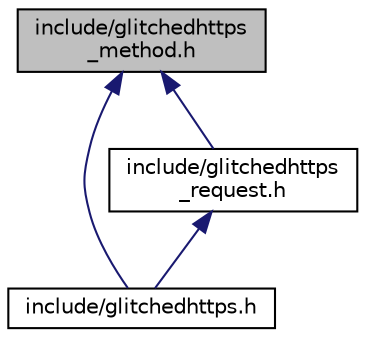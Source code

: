 digraph "include/glitchedhttps_method.h"
{
  edge [fontname="Helvetica",fontsize="10",labelfontname="Helvetica",labelfontsize="10"];
  node [fontname="Helvetica",fontsize="10",shape=record];
  Node3 [label="include/glitchedhttps\l_method.h",height=0.2,width=0.4,color="black", fillcolor="grey75", style="filled", fontcolor="black"];
  Node3 -> Node4 [dir="back",color="midnightblue",fontsize="10",style="solid",fontname="Helvetica"];
  Node4 [label="include/glitchedhttps.h",height=0.2,width=0.4,color="black", fillcolor="white", style="filled",URL="$glitchedhttps_8h.html",tooltip="Simple, lightweight and straight-forward way of doing HTTP(S) requests with the help of ARM&#39;s open-so..."];
  Node3 -> Node5 [dir="back",color="midnightblue",fontsize="10",style="solid",fontname="Helvetica"];
  Node5 [label="include/glitchedhttps\l_request.h",height=0.2,width=0.4,color="black", fillcolor="white", style="filled",URL="$glitchedhttps__request_8h.html",tooltip="Struct containing an HTTP request&#39;s parameters and headers. "];
  Node5 -> Node4 [dir="back",color="midnightblue",fontsize="10",style="solid",fontname="Helvetica"];
}
